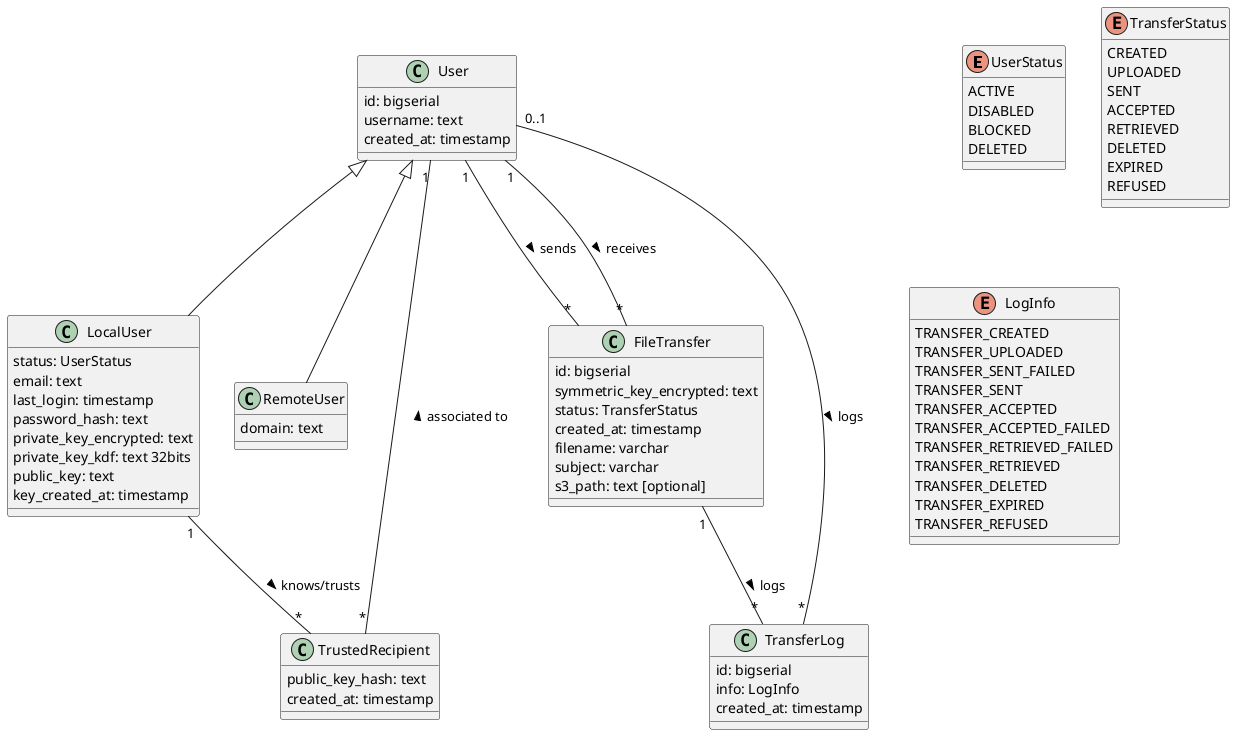 @startuml

enum UserStatus {
    ACTIVE
    DISABLED
    BLOCKED
    DELETED
}

enum TransferStatus {
    CREATED
    UPLOADED
    SENT
    ACCEPTED
    RETRIEVED
    DELETED
    EXPIRED
    REFUSED
}

enum LogInfo {
    TRANSFER_CREATED
    TRANSFER_UPLOADED
    TRANSFER_SENT_FAILED
    TRANSFER_SENT
    TRANSFER_ACCEPTED
    TRANSFER_ACCEPTED_FAILED
    TRANSFER_RETRIEVED_FAILED
    TRANSFER_RETRIEVED
    TRANSFER_DELETED
    TRANSFER_EXPIRED
    TRANSFER_REFUSED
}

class User {
    id: bigserial
    username: text
    created_at: timestamp
}

class LocalUser {
    status: UserStatus
    email: text
    last_login: timestamp
    password_hash: text
    private_key_encrypted: text
    private_key_kdf: text 32bits
    public_key: text
    key_created_at: timestamp
}

class RemoteUser {
    domain: text
}

class FileTransfer {
    id: bigserial
    symmetric_key_encrypted: text
    status: TransferStatus
    created_at: timestamp
    filename: varchar
    subject: varchar
    s3_path: text [optional]
}

class TrustedRecipient {
    public_key_hash: text
    created_at: timestamp
}

class TransferLog {
    id: bigserial
    info: LogInfo
    created_at: timestamp
}

LocalUser -up-|> User
RemoteUser -up-|> User

User "1" -- "*" FileTransfer: sends >
User "1" -- "*" FileTransfer: receives >

LocalUser "1" -- "*" TrustedRecipient: knows/trusts >
TrustedRecipient "*" -- "1" User: associated to >

User "0..1" -- "*" TransferLog: logs >
FileTransfer "1" -- "*" TransferLog: logs >

@enduml